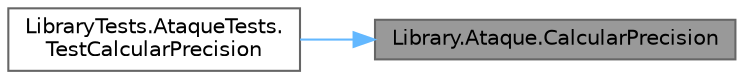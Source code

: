 digraph "Library.Ataque.CalcularPrecision"
{
 // INTERACTIVE_SVG=YES
 // LATEX_PDF_SIZE
  bgcolor="transparent";
  edge [fontname=Helvetica,fontsize=10,labelfontname=Helvetica,labelfontsize=10];
  node [fontname=Helvetica,fontsize=10,shape=box,height=0.2,width=0.4];
  rankdir="RL";
  Node1 [id="Node000001",label="Library.Ataque.CalcularPrecision",height=0.2,width=0.4,color="gray40", fillcolor="grey60", style="filled", fontcolor="black",tooltip="Calcula si el ataque es preciso, es decir, si hace o no daño/causa un efecto en la víctima."];
  Node1 -> Node2 [id="edge1_Node000001_Node000002",dir="back",color="steelblue1",style="solid",tooltip=" "];
  Node2 [id="Node000002",label="LibraryTests.AtaqueTests.\lTestCalcularPrecision",height=0.2,width=0.4,color="grey40", fillcolor="white", style="filled",URL="$classLibraryTests_1_1AtaqueTests.html#af574e2e20f06c0af589c3fe41c3f63c8",tooltip="Este test comprueba que se calcule correctamente la precisión de manera aleatoria."];
}
